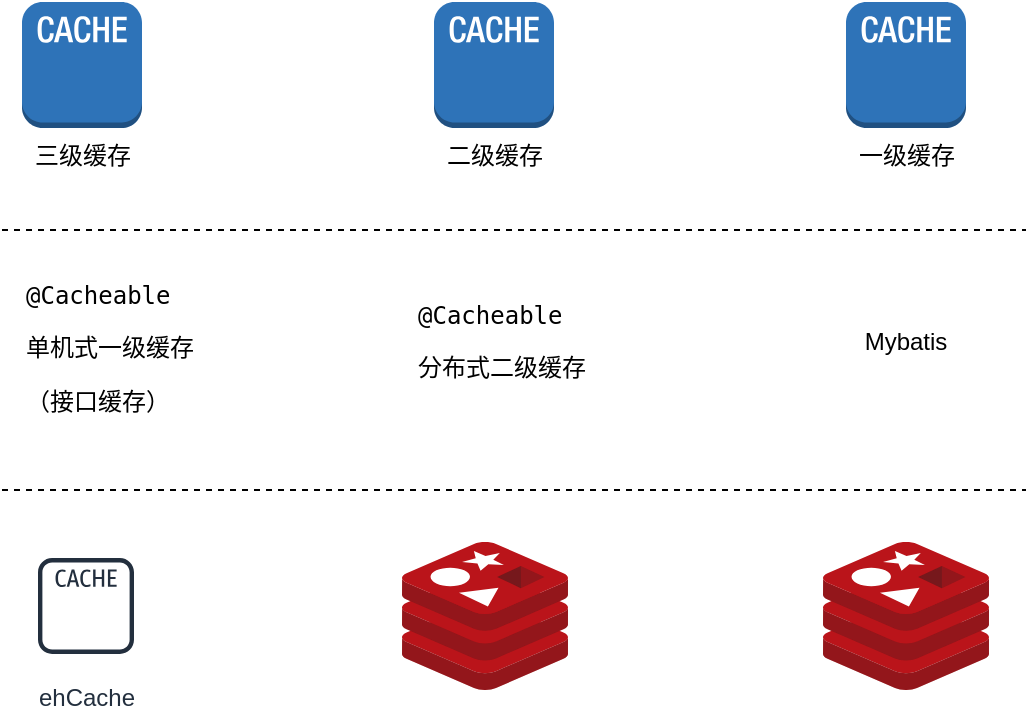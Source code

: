 <mxfile version="10.4.1" type="github"><diagram name="东青旅缓存设计" id="aaaa8250-4180-3840-79b5-4cada1eebb92"><mxGraphModel dx="544" dy="764" grid="0" gridSize="10" guides="1" tooltips="1" connect="1" arrows="1" fold="1" page="1" pageScale="1" pageWidth="850" pageHeight="1100" background="#ffffff" math="0" shadow="0"><root><mxCell id="0"/><mxCell id="1" parent="0"/><mxCell id="dMDBPwftvCDzOcZ7eX_o-10" value="" style="aspect=fixed;html=1;perimeter=none;align=center;shadow=0;dashed=0;image;fontSize=12;image=img/lib/mscae/Cache_Redis_Product.svg;" parent="1" vertex="1"><mxGeometry x="1398.5" y="520" width="83" height="74" as="geometry"/></mxCell><mxCell id="dMDBPwftvCDzOcZ7eX_o-12" value="三级缓存" style="outlineConnect=0;dashed=0;verticalLabelPosition=bottom;verticalAlign=top;align=center;html=1;shape=mxgraph.aws3.cache_node;fillColor=#2E73B8;gradientColor=none;" parent="1" vertex="1"><mxGeometry x="998" y="250" width="60" height="63" as="geometry"/></mxCell><mxCell id="dMDBPwftvCDzOcZ7eX_o-13" value="二级缓存" style="outlineConnect=0;dashed=0;verticalLabelPosition=bottom;verticalAlign=top;align=center;html=1;shape=mxgraph.aws3.cache_node;fillColor=#2E73B8;gradientColor=none;" parent="1" vertex="1"><mxGeometry x="1204" y="250" width="60" height="63" as="geometry"/></mxCell><mxCell id="dMDBPwftvCDzOcZ7eX_o-14" value="一级缓存" style="outlineConnect=0;dashed=0;verticalLabelPosition=bottom;verticalAlign=top;align=center;html=1;shape=mxgraph.aws3.cache_node;fillColor=#2E73B8;gradientColor=none;" parent="1" vertex="1"><mxGeometry x="1410" y="250" width="60" height="63" as="geometry"/></mxCell><mxCell id="dMDBPwftvCDzOcZ7eX_o-15" value="" style="aspect=fixed;html=1;perimeter=none;align=center;shadow=0;dashed=0;image;fontSize=12;image=img/lib/mscae/Cache_Redis_Product.svg;" parent="1" vertex="1"><mxGeometry x="1188" y="520" width="83" height="74" as="geometry"/></mxCell><mxCell id="dMDBPwftvCDzOcZ7eX_o-16" value="ehCache" style="outlineConnect=0;fontColor=#232F3E;gradientColor=none;strokeColor=#232F3E;fillColor=#ffffff;dashed=0;verticalLabelPosition=bottom;verticalAlign=top;align=center;html=1;fontSize=12;fontStyle=0;aspect=fixed;shape=mxgraph.aws4.resourceIcon;resIcon=mxgraph.aws4.cache_node;" parent="1" vertex="1"><mxGeometry x="1000" y="520" width="60" height="64" as="geometry"/></mxCell><mxCell id="dMDBPwftvCDzOcZ7eX_o-17" value="" style="line;strokeWidth=1;fillColor=none;align=left;verticalAlign=middle;spacingTop=-1;spacingLeft=3;spacingRight=3;rotatable=0;labelPosition=right;points=[];portConstraint=eastwest;dashed=1;" parent="1" vertex="1"><mxGeometry x="988" y="360" width="512" height="8" as="geometry"/></mxCell><mxCell id="dMDBPwftvCDzOcZ7eX_o-18" value="" style="line;strokeWidth=1;fillColor=none;align=left;verticalAlign=middle;spacingTop=-1;spacingLeft=3;spacingRight=3;rotatable=0;labelPosition=right;points=[];portConstraint=eastwest;dashed=1;" parent="1" vertex="1"><mxGeometry x="988" y="490" width="512" height="8" as="geometry"/></mxCell><mxCell id="dMDBPwftvCDzOcZ7eX_o-19" value="Mybatis" style="text;html=1;strokeColor=none;fillColor=none;align=center;verticalAlign=middle;whiteSpace=wrap;rounded=0;dashed=1;" parent="1" vertex="1"><mxGeometry x="1420" y="410" width="40" height="20" as="geometry"/></mxCell><mxCell id="dMDBPwftvCDzOcZ7eX_o-20" value="&lt;pre&gt;&lt;span&gt;@Cacheable&lt;/span&gt;&lt;/pre&gt;&lt;pre&gt;&lt;span&gt;分布式二级缓存&lt;/span&gt;&lt;/pre&gt;" style="text;html=1;resizable=0;points=[];autosize=1;align=left;verticalAlign=top;spacingTop=-4;" parent="1" vertex="1"><mxGeometry x="1194" y="385" width="100" height="70" as="geometry"/></mxCell><mxCell id="dMDBPwftvCDzOcZ7eX_o-21" value="&lt;pre&gt;&lt;span&gt;@Cacheable&lt;/span&gt;&lt;/pre&gt;&lt;pre&gt;&lt;span&gt;单机式一级缓存&lt;/span&gt;&lt;/pre&gt;&lt;pre&gt;&lt;span&gt;（接口缓存）&lt;/span&gt;&lt;/pre&gt;" style="text;html=1;resizable=0;points=[];autosize=1;align=left;verticalAlign=top;spacingTop=-4;" parent="1" vertex="1"><mxGeometry x="997.5" y="375" width="100" height="90" as="geometry"/></mxCell></root></mxGraphModel></diagram><diagram id="BkqOoTcN91xQdhung9N4" name="mybatis一级缓存"><mxGraphModel dx="1394" dy="764" grid="1" gridSize="10" guides="1" tooltips="1" connect="1" arrows="1" fold="1" page="1" pageScale="1" pageWidth="827" pageHeight="1169" math="0" shadow="0"><root><mxCell id="bg1ivRn1c2z9xtHfiQpE-0"/><mxCell id="bg1ivRn1c2z9xtHfiQpE-1" parent="bg1ivRn1c2z9xtHfiQpE-0"/><mxCell id="WVJzBAj9IXC3j5Efui4f-5" value="" style="rounded=0;whiteSpace=wrap;html=1;fillColor=#f5f5f5;strokeColor=#666666;fontColor=#333333;shadow=1;glass=0;comic=1;" parent="bg1ivRn1c2z9xtHfiQpE-1" vertex="1"><mxGeometry x="124" y="185" width="480" height="340" as="geometry"/></mxCell><mxCell id="WVJzBAj9IXC3j5Efui4f-6" value="MyBatis&lt;br&gt;&lt;br&gt;" style="text;html=1;resizable=0;points=[];autosize=1;align=left;verticalAlign=top;spacingTop=-4;" parent="bg1ivRn1c2z9xtHfiQpE-1" vertex="1"><mxGeometry x="334" y="206" width="60" height="30" as="geometry"/></mxCell><mxCell id="WVJzBAj9IXC3j5Efui4f-7" value="" style="rounded=0;whiteSpace=wrap;html=1;shadow=1;glass=0;comic=1;fillColor=#7AD61D;strokeColor=#2D7600;fontColor=#ffffff;" parent="bg1ivRn1c2z9xtHfiQpE-1" vertex="1"><mxGeometry x="184" y="256" width="340" height="200" as="geometry"/></mxCell><mxCell id="WVJzBAj9IXC3j5Efui4f-8" value="SQLSession" style="text;html=1;resizable=0;points=[];autosize=1;align=left;verticalAlign=top;spacingTop=-4;" parent="bg1ivRn1c2z9xtHfiQpE-1" vertex="1"><mxGeometry x="194" y="266" width="80" height="20" as="geometry"/></mxCell><mxCell id="WVJzBAj9IXC3j5Efui4f-11" style="edgeStyle=orthogonalEdgeStyle;rounded=0;orthogonalLoop=1;jettySize=auto;html=1;exitX=0.25;exitY=1;exitDx=0;exitDy=0;entryX=0.25;entryY=0;entryDx=0;entryDy=0;" parent="bg1ivRn1c2z9xtHfiQpE-1" source="WVJzBAj9IXC3j5Efui4f-9" target="WVJzBAj9IXC3j5Efui4f-10" edge="1"><mxGeometry relative="1" as="geometry"/></mxCell><mxCell id="WVJzBAj9IXC3j5Efui4f-17" style="rounded=0;orthogonalLoop=1;jettySize=auto;html=1;exitX=0;exitY=0.75;exitDx=0;exitDy=0;" parent="bg1ivRn1c2z9xtHfiQpE-1" edge="1"><mxGeometry relative="1" as="geometry"><mxPoint x="307.667" y="374.333" as="sourcePoint"/><mxPoint x="97" y="380" as="targetPoint"/></mxGeometry></mxCell><mxCell id="WVJzBAj9IXC3j5Efui4f-18" style="rounded=0;orthogonalLoop=1;jettySize=auto;html=1;exitX=1;exitY=0.25;exitDx=0;exitDy=0;entryX=0;entryY=0.1;entryDx=0;entryDy=0;entryPerimeter=0;" parent="bg1ivRn1c2z9xtHfiQpE-1" source="WVJzBAj9IXC3j5Efui4f-9" target="WVJzBAj9IXC3j5Efui4f-14" edge="1"><mxGeometry relative="1" as="geometry"><mxPoint x="714" y="322" as="targetPoint"/></mxGeometry></mxCell><mxCell id="WVJzBAj9IXC3j5Efui4f-9" value="Executor" style="rounded=0;whiteSpace=wrap;html=1;shadow=1;glass=0;comic=1;fillColor=#fff2cc;strokeColor=#d6b656;" parent="bg1ivRn1c2z9xtHfiQpE-1" vertex="1"><mxGeometry x="307.5" y="325" width="120" height="60" as="geometry"/></mxCell><mxCell id="WVJzBAj9IXC3j5Efui4f-12" style="edgeStyle=orthogonalEdgeStyle;rounded=0;orthogonalLoop=1;jettySize=auto;html=1;exitX=0.75;exitY=0;exitDx=0;exitDy=0;entryX=0.75;entryY=1;entryDx=0;entryDy=0;" parent="bg1ivRn1c2z9xtHfiQpE-1" source="WVJzBAj9IXC3j5Efui4f-10" target="WVJzBAj9IXC3j5Efui4f-9" edge="1"><mxGeometry relative="1" as="geometry"/></mxCell><mxCell id="WVJzBAj9IXC3j5Efui4f-10" value="Local Cache" style="rounded=0;whiteSpace=wrap;html=1;shadow=1;glass=0;comic=1;fillColor=#aa00ff;strokeColor=#7700CC;fontColor=#ffffff;" parent="bg1ivRn1c2z9xtHfiQpE-1" vertex="1"><mxGeometry x="302.5" y="404" width="130" height="40" as="geometry"/></mxCell><mxCell id="WVJzBAj9IXC3j5Efui4f-13" value="&lt;font color=&quot;#b266ff&quot;&gt;一级缓存&lt;br&gt;（本地缓存）&lt;/font&gt;&lt;br&gt;" style="text;html=1;resizable=0;points=[];autosize=1;align=center;verticalAlign=top;spacingTop=-4;" parent="bg1ivRn1c2z9xtHfiQpE-1" vertex="1"><mxGeometry x="194" y="409" width="90" height="30" as="geometry"/></mxCell><mxCell id="WVJzBAj9IXC3j5Efui4f-19" style="rounded=0;orthogonalLoop=1;jettySize=auto;html=1;exitX=0.116;exitY=0.7;exitDx=0;exitDy=0;exitPerimeter=0;entryX=1;entryY=0.75;entryDx=0;entryDy=0;" parent="bg1ivRn1c2z9xtHfiQpE-1" source="WVJzBAj9IXC3j5Efui4f-14" target="WVJzBAj9IXC3j5Efui4f-9" edge="1"><mxGeometry relative="1" as="geometry"/></mxCell><mxCell id="WVJzBAj9IXC3j5Efui4f-14" value="Database&lt;br&gt;" style="verticalLabelPosition=bottom;html=1;verticalAlign=top;align=center;strokeColor=none;fillColor=#00BEF2;shape=mxgraph.azure.database;shadow=1;glass=0;comic=1;" parent="bg1ivRn1c2z9xtHfiQpE-1" vertex="1"><mxGeometry x="714" y="330" width="37.5" height="50" as="geometry"/></mxCell><mxCell id="WVJzBAj9IXC3j5Efui4f-16" style="rounded=0;orthogonalLoop=1;jettySize=auto;html=1;exitX=0.964;exitY=0.425;exitDx=0;exitDy=0;exitPerimeter=0;entryX=0;entryY=0.25;entryDx=0;entryDy=0;" parent="bg1ivRn1c2z9xtHfiQpE-1" source="WVJzBAj9IXC3j5Efui4f-2" target="WVJzBAj9IXC3j5Efui4f-9" edge="1"><mxGeometry relative="1" as="geometry"/></mxCell><mxCell id="WVJzBAj9IXC3j5Efui4f-2" value="Client&lt;br&gt;" style="shape=mxgraph.signs.people.man_1;html=1;fillColor=#d5e8d4;strokeColor=#82b366;verticalLabelPosition=bottom;verticalAlign=top;align=center;" parent="bg1ivRn1c2z9xtHfiQpE-1" vertex="1"><mxGeometry x="60" y="306" width="37" height="98" as="geometry"/></mxCell></root></mxGraphModel></diagram><diagram name="mybatis二级缓存" id="IkygRYrbtKjDO19YLD7L"><mxGraphModel dx="1394" dy="764" grid="1" gridSize="10" guides="1" tooltips="1" connect="1" arrows="1" fold="1" page="1" pageScale="1" pageWidth="827" pageHeight="1169" math="0" shadow="0"><root><mxCell id="xCyR3qQePv4WQVTZTzEa-0"/><mxCell id="xCyR3qQePv4WQVTZTzEa-1" parent="xCyR3qQePv4WQVTZTzEa-0"/><mxCell id="xCyR3qQePv4WQVTZTzEa-49" value="" style="rounded=0;whiteSpace=wrap;html=1;shadow=1;glass=0;dashed=1;comic=1;strokeColor=#1A1A1A;fillColor=#FFFFFF;align=center;" parent="xCyR3qQePv4WQVTZTzEa-1" vertex="1"><mxGeometry x="140" y="790" width="430" height="130" as="geometry"/></mxCell><mxCell id="xCyR3qQePv4WQVTZTzEa-2" value="" style="rounded=0;whiteSpace=wrap;html=1;fillColor=#f5f5f5;strokeColor=#666666;fontColor=#333333;shadow=1;glass=0;comic=1;" parent="xCyR3qQePv4WQVTZTzEa-1" vertex="1"><mxGeometry x="124" y="185" width="480" height="575" as="geometry"/></mxCell><mxCell id="xCyR3qQePv4WQVTZTzEa-17" value="" style="rounded=0;whiteSpace=wrap;html=1;shadow=1;glass=0;comic=1;fillColor=#7AD61D;strokeColor=#2D7600;fontColor=#ffffff;" parent="xCyR3qQePv4WQVTZTzEa-1" vertex="1"><mxGeometry x="140" y="500" width="440" height="200" as="geometry"/></mxCell><mxCell id="xCyR3qQePv4WQVTZTzEa-3" value="MyBatis&lt;br&gt;&lt;br&gt;" style="text;html=1;resizable=0;points=[];autosize=1;align=left;verticalAlign=top;spacingTop=-4;" parent="xCyR3qQePv4WQVTZTzEa-1" vertex="1"><mxGeometry x="334" y="206" width="60" height="30" as="geometry"/></mxCell><mxCell id="xCyR3qQePv4WQVTZTzEa-4" value="" style="rounded=0;whiteSpace=wrap;html=1;shadow=1;glass=0;comic=1;fillColor=#7AD61D;strokeColor=#2D7600;fontColor=#ffffff;" parent="xCyR3qQePv4WQVTZTzEa-1" vertex="1"><mxGeometry x="184" y="256" width="340" height="200" as="geometry"/></mxCell><mxCell id="xCyR3qQePv4WQVTZTzEa-5" value="SQLSession" style="text;html=1;resizable=0;points=[];autosize=1;align=left;verticalAlign=top;spacingTop=-4;" parent="xCyR3qQePv4WQVTZTzEa-1" vertex="1"><mxGeometry x="194" y="266" width="80" height="20" as="geometry"/></mxCell><mxCell id="xCyR3qQePv4WQVTZTzEa-6" style="edgeStyle=orthogonalEdgeStyle;rounded=0;orthogonalLoop=1;jettySize=auto;html=1;exitX=0.25;exitY=1;exitDx=0;exitDy=0;entryX=0.25;entryY=0;entryDx=0;entryDy=0;" parent="xCyR3qQePv4WQVTZTzEa-1" source="xCyR3qQePv4WQVTZTzEa-9" target="xCyR3qQePv4WQVTZTzEa-11" edge="1"><mxGeometry relative="1" as="geometry"/></mxCell><mxCell id="xCyR3qQePv4WQVTZTzEa-9" value="Executor" style="rounded=0;whiteSpace=wrap;html=1;shadow=1;glass=0;comic=1;fillColor=#fff2cc;strokeColor=#d6b656;" parent="xCyR3qQePv4WQVTZTzEa-1" vertex="1"><mxGeometry x="373.5" y="325" width="120" height="60" as="geometry"/></mxCell><mxCell id="xCyR3qQePv4WQVTZTzEa-10" style="edgeStyle=orthogonalEdgeStyle;rounded=0;orthogonalLoop=1;jettySize=auto;html=1;exitX=0.75;exitY=0;exitDx=0;exitDy=0;entryX=0.75;entryY=1;entryDx=0;entryDy=0;" parent="xCyR3qQePv4WQVTZTzEa-1" source="xCyR3qQePv4WQVTZTzEa-11" target="xCyR3qQePv4WQVTZTzEa-9" edge="1"><mxGeometry relative="1" as="geometry"/></mxCell><mxCell id="xCyR3qQePv4WQVTZTzEa-11" value="Local Cache" style="rounded=0;whiteSpace=wrap;html=1;shadow=1;glass=0;comic=1;fillColor=#aa00ff;strokeColor=#7700CC;fontColor=#ffffff;" parent="xCyR3qQePv4WQVTZTzEa-1" vertex="1"><mxGeometry x="368.5" y="404" width="130" height="40" as="geometry"/></mxCell><mxCell id="xCyR3qQePv4WQVTZTzEa-12" value="&lt;font color=&quot;#b266ff&quot;&gt;一级缓存&lt;br&gt;（本地缓存）&lt;/font&gt;&lt;br&gt;" style="text;html=1;resizable=0;points=[];autosize=1;align=center;verticalAlign=top;spacingTop=-4;" parent="xCyR3qQePv4WQVTZTzEa-1" vertex="1"><mxGeometry x="288" y="409" width="90" height="30" as="geometry"/></mxCell><mxCell id="xCyR3qQePv4WQVTZTzEa-14" value="Database&lt;br&gt;" style="verticalLabelPosition=bottom;html=1;verticalAlign=top;align=center;strokeColor=none;fillColor=#00BEF2;shape=mxgraph.azure.database;shadow=1;glass=0;comic=1;" parent="xCyR3qQePv4WQVTZTzEa-1" vertex="1"><mxGeometry x="676.5" y="335" width="37.5" height="50" as="geometry"/></mxCell><mxCell id="xCyR3qQePv4WQVTZTzEa-16" value="Client&lt;br&gt;" style="shape=mxgraph.signs.people.man_1;html=1;fillColor=#d5e8d4;strokeColor=#82b366;verticalLabelPosition=bottom;verticalAlign=top;align=center;" parent="xCyR3qQePv4WQVTZTzEa-1" vertex="1"><mxGeometry x="60" y="300" width="37" height="98" as="geometry"/></mxCell><mxCell id="xCyR3qQePv4WQVTZTzEa-23" value="" style="group" parent="xCyR3qQePv4WQVTZTzEa-1" vertex="1" connectable="0"><mxGeometry x="144" y="596.5" width="132" height="63" as="geometry"/></mxCell><mxCell id="xCyR3qQePv4WQVTZTzEa-21" value="" style="rounded=0;whiteSpace=wrap;html=1;shadow=1;glass=0;comic=1;fillColor=none;align=center;dashed=1;strokeColor=#FFFF33;" parent="xCyR3qQePv4WQVTZTzEa-23" vertex="1"><mxGeometry width="119" height="63" as="geometry"/></mxCell><mxCell id="xCyR3qQePv4WQVTZTzEa-18" value="Cache" style="rounded=0;whiteSpace=wrap;html=1;shadow=1;glass=0;comic=1;fillColor=#aa00ff;strokeColor=#7700CC;fontColor=#ffffff;" parent="xCyR3qQePv4WQVTZTzEa-23" vertex="1"><mxGeometry x="44" y="23" width="56" height="30" as="geometry"/></mxCell><mxCell id="xCyR3qQePv4WQVTZTzEa-22" value="Mapper namespace1" style="text;html=1;resizable=0;points=[];autosize=1;align=left;verticalAlign=top;spacingTop=-4;" parent="xCyR3qQePv4WQVTZTzEa-23" vertex="1"><mxGeometry x="2" y="3" width="130" height="20" as="geometry"/></mxCell><mxCell id="xCyR3qQePv4WQVTZTzEa-34" value="" style="group" parent="xCyR3qQePv4WQVTZTzEa-1" vertex="1" connectable="0"><mxGeometry x="292" y="597" width="132" height="63" as="geometry"/></mxCell><mxCell id="xCyR3qQePv4WQVTZTzEa-35" value="" style="rounded=0;whiteSpace=wrap;html=1;shadow=1;glass=0;comic=1;fillColor=none;align=center;dashed=1;strokeColor=#FFFF33;" parent="xCyR3qQePv4WQVTZTzEa-34" vertex="1"><mxGeometry width="119" height="63" as="geometry"/></mxCell><mxCell id="xCyR3qQePv4WQVTZTzEa-36" value="Cache" style="rounded=0;whiteSpace=wrap;html=1;shadow=1;glass=0;comic=1;fillColor=#aa00ff;strokeColor=#7700CC;fontColor=#ffffff;" parent="xCyR3qQePv4WQVTZTzEa-34" vertex="1"><mxGeometry x="44" y="23" width="56" height="30" as="geometry"/></mxCell><mxCell id="xCyR3qQePv4WQVTZTzEa-37" value="Mapper namespace1" style="text;html=1;resizable=0;points=[];autosize=1;align=left;verticalAlign=top;spacingTop=-4;" parent="xCyR3qQePv4WQVTZTzEa-34" vertex="1"><mxGeometry x="2" y="3" width="130" height="20" as="geometry"/></mxCell><mxCell id="xCyR3qQePv4WQVTZTzEa-38" value="" style="group" parent="xCyR3qQePv4WQVTZTzEa-1" vertex="1" connectable="0"><mxGeometry x="440" y="596.5" width="132" height="63" as="geometry"/></mxCell><mxCell id="xCyR3qQePv4WQVTZTzEa-39" value="" style="rounded=0;whiteSpace=wrap;html=1;shadow=1;glass=0;comic=1;fillColor=none;align=center;dashed=1;strokeColor=#FFFF33;" parent="xCyR3qQePv4WQVTZTzEa-38" vertex="1"><mxGeometry width="119" height="63" as="geometry"/></mxCell><mxCell id="xCyR3qQePv4WQVTZTzEa-40" value="Cache" style="rounded=0;whiteSpace=wrap;html=1;shadow=1;glass=0;comic=1;fillColor=#aa00ff;strokeColor=#7700CC;fontColor=#ffffff;" parent="xCyR3qQePv4WQVTZTzEa-38" vertex="1"><mxGeometry x="44" y="23" width="56" height="30" as="geometry"/></mxCell><mxCell id="xCyR3qQePv4WQVTZTzEa-41" value="Mapper namespace1" style="text;html=1;resizable=0;points=[];autosize=1;align=left;verticalAlign=top;spacingTop=-4;" parent="xCyR3qQePv4WQVTZTzEa-38" vertex="1"><mxGeometry x="2" y="3" width="130" height="20" as="geometry"/></mxCell><mxCell id="xCyR3qQePv4WQVTZTzEa-42" value="Configuration" style="text;html=1;resizable=0;points=[];autosize=1;align=left;verticalAlign=top;spacingTop=-4;" parent="xCyR3qQePv4WQVTZTzEa-1" vertex="1"><mxGeometry x="149" y="512.5" width="90" height="20" as="geometry"/></mxCell><mxCell id="xCyR3qQePv4WQVTZTzEa-43" value="&lt;div style=&quot;text-align: center&quot;&gt;&lt;span&gt;&lt;font color=&quot;#ff33ff&quot;&gt;二级缓存&lt;/font&gt;&lt;/span&gt;&lt;/div&gt;&lt;div style=&quot;text-align: center&quot;&gt;&lt;span&gt;&lt;font color=&quot;#ff33ff&quot;&gt;（全局缓存）&lt;/font&gt;&lt;/span&gt;&lt;/div&gt;" style="text;html=1;resizable=0;points=[];autosize=1;align=left;verticalAlign=top;spacingTop=-4;" parent="xCyR3qQePv4WQVTZTzEa-1" vertex="1"><mxGeometry x="165" y="549.5" width="90" height="30" as="geometry"/></mxCell><mxCell id="xCyR3qQePv4WQVTZTzEa-44" value="&lt;font color=&quot;#ffffff&quot;&gt;MyBatis实现：LRU；FIFO...&lt;/font&gt;" style="text;html=1;resizable=0;points=[];autosize=1;align=left;verticalAlign=top;spacingTop=-4;" parent="xCyR3qQePv4WQVTZTzEa-1" vertex="1"><mxGeometry x="399" y="670" width="170" height="20" as="geometry"/></mxCell><mxCell id="xCyR3qQePv4WQVTZTzEa-45" value="&lt;font color=&quot;#00ff00&quot;&gt;MemCached&lt;/font&gt;" style="verticalLabelPosition=bottom;html=1;verticalAlign=top;align=center;strokeColor=#7700CC;fillColor=#aa00ff;shape=mxgraph.azure.sql_reporting;shadow=1;glass=0;dashed=1;comic=1;fontColor=#ffffff;" parent="xCyR3qQePv4WQVTZTzEa-1" vertex="1"><mxGeometry x="168" y="830" width="40" height="50" as="geometry"/></mxCell><mxCell id="xCyR3qQePv4WQVTZTzEa-46" value="&lt;font color=&quot;#00ff00&quot;&gt;OSCache&lt;/font&gt;" style="verticalLabelPosition=bottom;html=1;verticalAlign=top;align=center;strokeColor=#7700CC;fillColor=#aa00ff;shape=mxgraph.azure.sql_reporting;shadow=1;glass=0;dashed=1;comic=1;fontColor=#ffffff;" parent="xCyR3qQePv4WQVTZTzEa-1" vertex="1"><mxGeometry x="279" y="830" width="40" height="50" as="geometry"/></mxCell><mxCell id="xCyR3qQePv4WQVTZTzEa-47" value="&lt;font color=&quot;#00ff00&quot;&gt;EHCache&lt;/font&gt;" style="verticalLabelPosition=bottom;html=1;verticalAlign=top;align=center;strokeColor=#7700CC;fillColor=#aa00ff;shape=mxgraph.azure.sql_reporting;shadow=1;glass=0;dashed=1;comic=1;fontColor=#ffffff;" parent="xCyR3qQePv4WQVTZTzEa-1" vertex="1"><mxGeometry x="389" y="830" width="40" height="50" as="geometry"/></mxCell><mxCell id="xCyR3qQePv4WQVTZTzEa-48" value="&lt;font color=&quot;#000000&quot;&gt;自定义实现&lt;/font&gt;" style="verticalLabelPosition=bottom;html=1;verticalAlign=top;align=center;strokeColor=#7700CC;fillColor=#aa00ff;shape=mxgraph.azure.sql_reporting;shadow=1;glass=0;dashed=1;comic=1;fontColor=#ffffff;" parent="xCyR3qQePv4WQVTZTzEa-1" vertex="1"><mxGeometry x="499.5" y="830" width="40" height="50" as="geometry"/></mxCell><mxCell id="xCyR3qQePv4WQVTZTzEa-50" value="第三方缓存库" style="text;html=1;resizable=0;points=[];autosize=1;align=left;verticalAlign=top;spacingTop=-4;fontColor=#00FF00;fontSize=16;" parent="xCyR3qQePv4WQVTZTzEa-1" vertex="1"><mxGeometry x="34" y="835" width="90" height="20" as="geometry"/></mxCell><mxCell id="xCyR3qQePv4WQVTZTzEa-51" value="&lt;font&gt;全局&lt;/font&gt;" style="text;html=1;resizable=0;points=[];autosize=1;align=left;verticalAlign=top;spacingTop=-4;fontSize=16;fontColor=#FF6666;" parent="xCyR3qQePv4WQVTZTzEa-1" vertex="1"><mxGeometry x="149" y="472.5" width="50" height="20" as="geometry"/></mxCell><mxCell id="xCyR3qQePv4WQVTZTzEa-52" value="&lt;font color=&quot;#ff6666&quot;&gt;一次会话&lt;/font&gt;" style="text;html=1;resizable=0;points=[];autosize=1;align=left;verticalAlign=top;spacingTop=-4;fontSize=16;fontColor=#00FF00;" parent="xCyR3qQePv4WQVTZTzEa-1" vertex="1"><mxGeometry x="134" y="226" width="80" height="20" as="geometry"/></mxCell><mxCell id="xCyR3qQePv4WQVTZTzEa-58" value="CachingExecutor" style="rounded=0;whiteSpace=wrap;html=1;shadow=1;glass=0;comic=1;fillColor=#fff2cc;strokeColor=#d6b656;" parent="xCyR3qQePv4WQVTZTzEa-1" vertex="1"><mxGeometry x="210" y="325" width="120" height="60" as="geometry"/></mxCell><mxCell id="xCyR3qQePv4WQVTZTzEa-68" value="" style="html=1;shadow=0;dashed=0;align=center;verticalAlign=middle;shape=mxgraph.arrows2.twoWayArrow;dy=0.65;dx=22;glass=0;comic=1;strokeColor=#006EAF;fillColor=#1ba1e2;fontSize=16;fontColor=#ffffff;flipV=1;" parent="xCyR3qQePv4WQVTZTzEa-1" vertex="1"><mxGeometry x="328" y="350.5" width="50" height="20" as="geometry"/></mxCell><mxCell id="xCyR3qQePv4WQVTZTzEa-70" value="" style="html=1;shadow=0;dashed=0;align=center;verticalAlign=middle;shape=mxgraph.arrows2.twoWayArrow;dy=0.65;dx=22;glass=0;comic=1;strokeColor=#006EAF;fillColor=#1ba1e2;fontSize=16;fontColor=#ffffff;flipV=1;" parent="xCyR3qQePv4WQVTZTzEa-1" vertex="1"><mxGeometry x="515" y="350" width="145" height="21" as="geometry"/></mxCell><mxCell id="xCyR3qQePv4WQVTZTzEa-71" value="" style="html=1;shadow=0;dashed=0;align=center;verticalAlign=middle;shape=mxgraph.arrows2.twoWayArrow;dy=0.65;dx=22;glass=0;comic=1;strokeColor=#006EAF;fillColor=#1ba1e2;fontSize=16;fontColor=#ffffff;flipV=1;" parent="xCyR3qQePv4WQVTZTzEa-1" vertex="1"><mxGeometry x="109" y="350" width="91" height="21" as="geometry"/></mxCell><mxCell id="xCyR3qQePv4WQVTZTzEa-72" value="" style="html=1;shadow=0;dashed=0;align=center;verticalAlign=middle;shape=mxgraph.arrows2.twoWayArrow;dy=0.65;dx=22;glass=0;comic=1;strokeColor=#006EAF;fillColor=#1ba1e2;fontSize=16;fontColor=#ffffff;rotation=90;" parent="xCyR3qQePv4WQVTZTzEa-1" vertex="1"><mxGeometry x="201" y="434" width="110" height="21" as="geometry"/></mxCell><mxCell id="xCyR3qQePv4WQVTZTzEa-73" value="" style="html=1;shadow=0;dashed=0;align=center;verticalAlign=middle;shape=mxgraph.arrows2.twoWayArrow;dy=0.65;dx=22;glass=0;comic=1;strokeColor=#006EAF;fillColor=#1ba1e2;fontSize=16;fontColor=#ffffff;rotation=90;" parent="xCyR3qQePv4WQVTZTzEa-1" vertex="1"><mxGeometry x="159" y="720" width="110" height="21" as="geometry"/></mxCell><mxCell id="xCyR3qQePv4WQVTZTzEa-74" value="" style="html=1;shadow=0;dashed=0;align=center;verticalAlign=middle;shape=mxgraph.arrows2.twoWayArrow;dy=0.65;dx=22;glass=0;comic=1;strokeColor=#006EAF;fillColor=#1ba1e2;fontSize=16;fontColor=#ffffff;rotation=90;" parent="xCyR3qQePv4WQVTZTzEa-1" vertex="1"><mxGeometry x="309" y="720" width="110" height="21" as="geometry"/></mxCell></root></mxGraphModel></diagram></mxfile>
